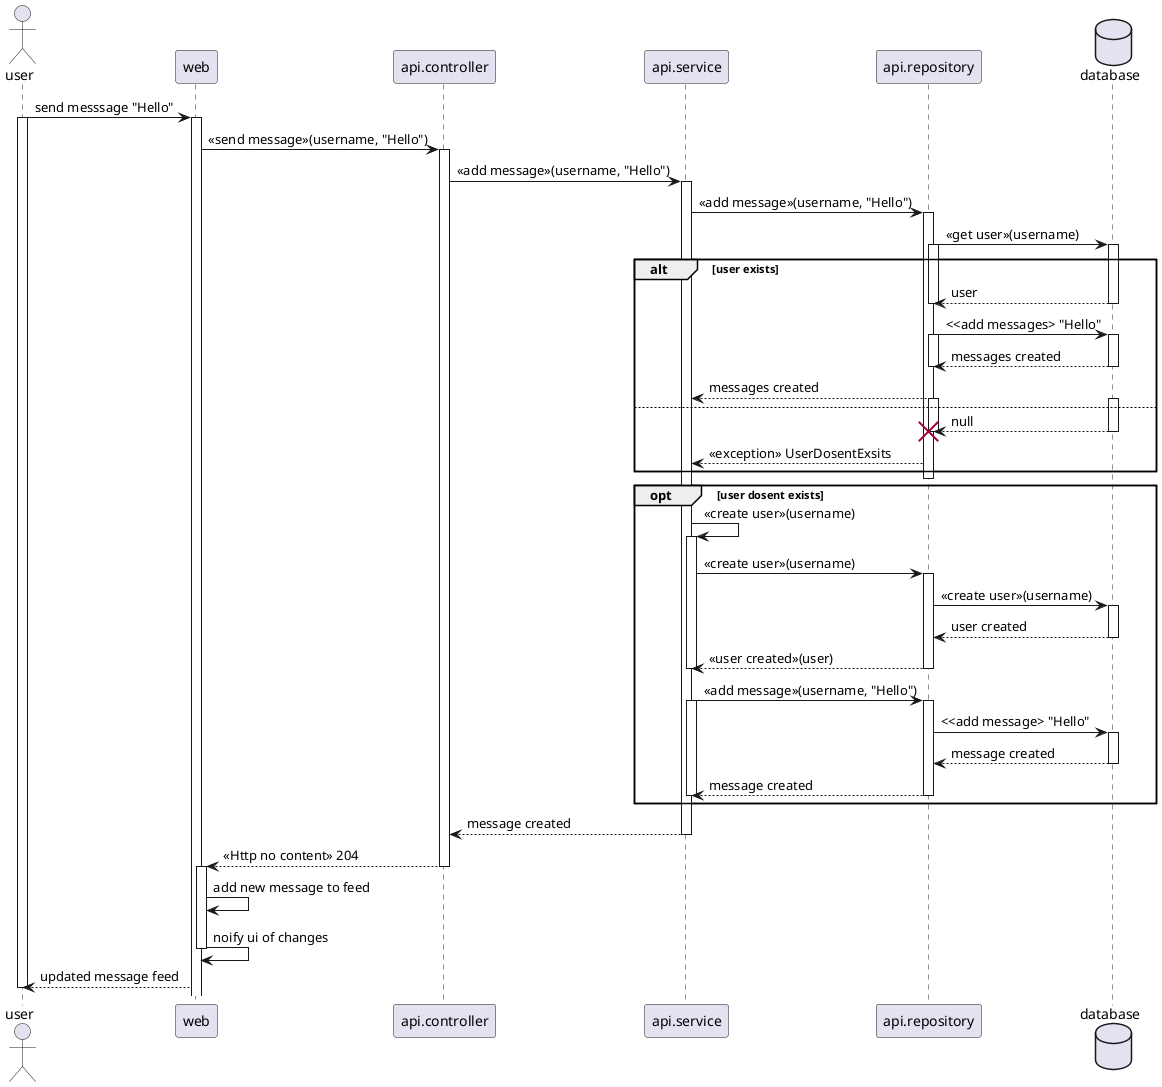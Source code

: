 @startuml
actor user
participant web
participant api.controller
participant api.service
participant api.repository
database database

user -> web : send messsage "Hello"
activate user
activate web

web -> api.controller : <<send message>>(username, "Hello")
activate api.controller

api.controller -> api.service : <<add message>>(username, "Hello")
activate api.service

api.service -> api.repository : <<add message>>(username, "Hello")
activate api.repository

api.repository -> database : <<get user>>(username)
    alt user exists
        activate api.repository
        activate database
        api.repository <-- database : user
        deactivate api.repository
        deactivate database
        api.repository -> database : <<add messages> "Hello"
        activate api.repository
        activate database
        api.repository <-- database : messages created
        deactivate database
        deactivate api.repository
        api.service <-- api.repository : messages created
    else 
        activate api.repository
        activate database
        api.repository <-- database : null
        destroy api.repository
        deactivate database
        api.service <-- api.repository : <<exception>> UserDosentExsits
    end
deactivate api.repository

opt user dosent exists
    api.service -> api.service : <<create user>>(username)
    activate api.service

    api.service -> api.repository : <<create user>>(username)
    activate api.repository
    
    api.repository -> database : <<create user>>(username)
    activate database
    
    api.repository <-- database : user created
    deactivate database

    api.service <-- api.repository : <<user created>>(user)
    deactivate api.service
    deactivate api.repository

    api.service -> api.repository : <<add message>>(username, "Hello")
    activate api.service
    activate api.repository

    api.repository -> database : <<add message> "Hello"
    activate database

    api.repository <-- database : message created
    deactivate database
    
    api.service <-- api.repository : message created
    deactivate api.service
    deactivate api.repository
end

api.controller <-- api.service : message created
deactivate api.service

web <-- api.controller : <<Http no content>> 204
deactivate api.controller

activate web
web -> web : add new message to feed
web -> web : noify ui of changes 
deactivate web

user <-- web : updated message feed
deactivate user
@enduml